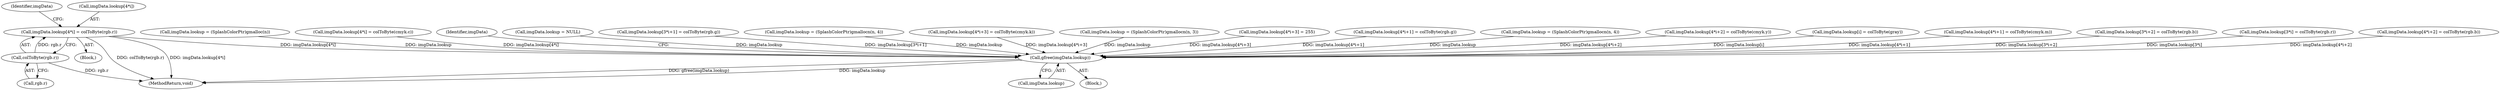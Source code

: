 digraph "0_poppler_284a92899602daa4a7f429e61849e794569310b5@array" {
"1000372" [label="(Call,imgData.lookup[4*i] = colToByte(rgb.r))"];
"1000380" [label="(Call,colToByte(rgb.r))"];
"1000558" [label="(Call,gfree(imgData.lookup))"];
"1000372" [label="(Call,imgData.lookup[4*i] = colToByte(rgb.r))"];
"1000558" [label="(Call,gfree(imgData.lookup))"];
"1000261" [label="(Call,imgData.lookup[i] = colToByte(gray))"];
"1000380" [label="(Call,colToByte(rgb.r))"];
"1000387" [label="(Identifier,imgData)"];
"1000559" [label="(Call,imgData.lookup)"];
"1000109" [label="(Block,)"];
"1000466" [label="(Call,imgData.lookup[4*i+1] = colToByte(cmyk.m))"];
"1000361" [label="(Block,)"];
"1000373" [label="(Call,imgData.lookup[4*i])"];
"1000327" [label="(Call,imgData.lookup[3*i+2] = colToByte(rgb.b))"];
"1000301" [label="(Call,imgData.lookup[3*i] = colToByte(rgb.r))"];
"1000398" [label="(Call,imgData.lookup[4*i+2] = colToByte(rgb.b))"];
"1000233" [label="(Call,imgData.lookup = (SplashColorPtr)gmalloc(n))"];
"1000454" [label="(Call,imgData.lookup[4*i] = colToByte(cmyk.c))"];
"1000563" [label="(Identifier,imgData)"];
"1000213" [label="(Call,imgData.lookup = NULL)"];
"1000313" [label="(Call,imgData.lookup[3*i+1] = colToByte(rgb.g))"];
"1000566" [label="(MethodReturn,void)"];
"1000425" [label="(Call,imgData.lookup = (SplashColorPtr)gmallocn(n, 4))"];
"1000494" [label="(Call,imgData.lookup[4*i+3] = colToByte(cmyk.k))"];
"1000272" [label="(Call,imgData.lookup = (SplashColorPtr)gmallocn(n, 3))"];
"1000381" [label="(Call,rgb.r)"];
"1000412" [label="(Call,imgData.lookup[4*i+3] = 255)"];
"1000384" [label="(Call,imgData.lookup[4*i+1] = colToByte(rgb.g))"];
"1000343" [label="(Call,imgData.lookup = (SplashColorPtr)gmallocn(n, 4))"];
"1000480" [label="(Call,imgData.lookup[4*i+2] = colToByte(cmyk.y))"];
"1000372" -> "1000361"  [label="AST: "];
"1000372" -> "1000380"  [label="CFG: "];
"1000373" -> "1000372"  [label="AST: "];
"1000380" -> "1000372"  [label="AST: "];
"1000387" -> "1000372"  [label="CFG: "];
"1000372" -> "1000566"  [label="DDG: colToByte(rgb.r)"];
"1000372" -> "1000566"  [label="DDG: imgData.lookup[4*i]"];
"1000380" -> "1000372"  [label="DDG: rgb.r"];
"1000372" -> "1000558"  [label="DDG: imgData.lookup[4*i]"];
"1000380" -> "1000381"  [label="CFG: "];
"1000381" -> "1000380"  [label="AST: "];
"1000380" -> "1000566"  [label="DDG: rgb.r"];
"1000558" -> "1000109"  [label="AST: "];
"1000558" -> "1000559"  [label="CFG: "];
"1000559" -> "1000558"  [label="AST: "];
"1000563" -> "1000558"  [label="CFG: "];
"1000558" -> "1000566"  [label="DDG: gfree(imgData.lookup)"];
"1000558" -> "1000566"  [label="DDG: imgData.lookup"];
"1000454" -> "1000558"  [label="DDG: imgData.lookup[4*i]"];
"1000343" -> "1000558"  [label="DDG: imgData.lookup"];
"1000213" -> "1000558"  [label="DDG: imgData.lookup"];
"1000466" -> "1000558"  [label="DDG: imgData.lookup[4*i+1]"];
"1000425" -> "1000558"  [label="DDG: imgData.lookup"];
"1000327" -> "1000558"  [label="DDG: imgData.lookup[3*i+2]"];
"1000494" -> "1000558"  [label="DDG: imgData.lookup[4*i+3]"];
"1000412" -> "1000558"  [label="DDG: imgData.lookup[4*i+3]"];
"1000301" -> "1000558"  [label="DDG: imgData.lookup[3*i]"];
"1000261" -> "1000558"  [label="DDG: imgData.lookup[i]"];
"1000272" -> "1000558"  [label="DDG: imgData.lookup"];
"1000233" -> "1000558"  [label="DDG: imgData.lookup"];
"1000480" -> "1000558"  [label="DDG: imgData.lookup[4*i+2]"];
"1000313" -> "1000558"  [label="DDG: imgData.lookup[3*i+1]"];
"1000398" -> "1000558"  [label="DDG: imgData.lookup[4*i+2]"];
"1000384" -> "1000558"  [label="DDG: imgData.lookup[4*i+1]"];
}
